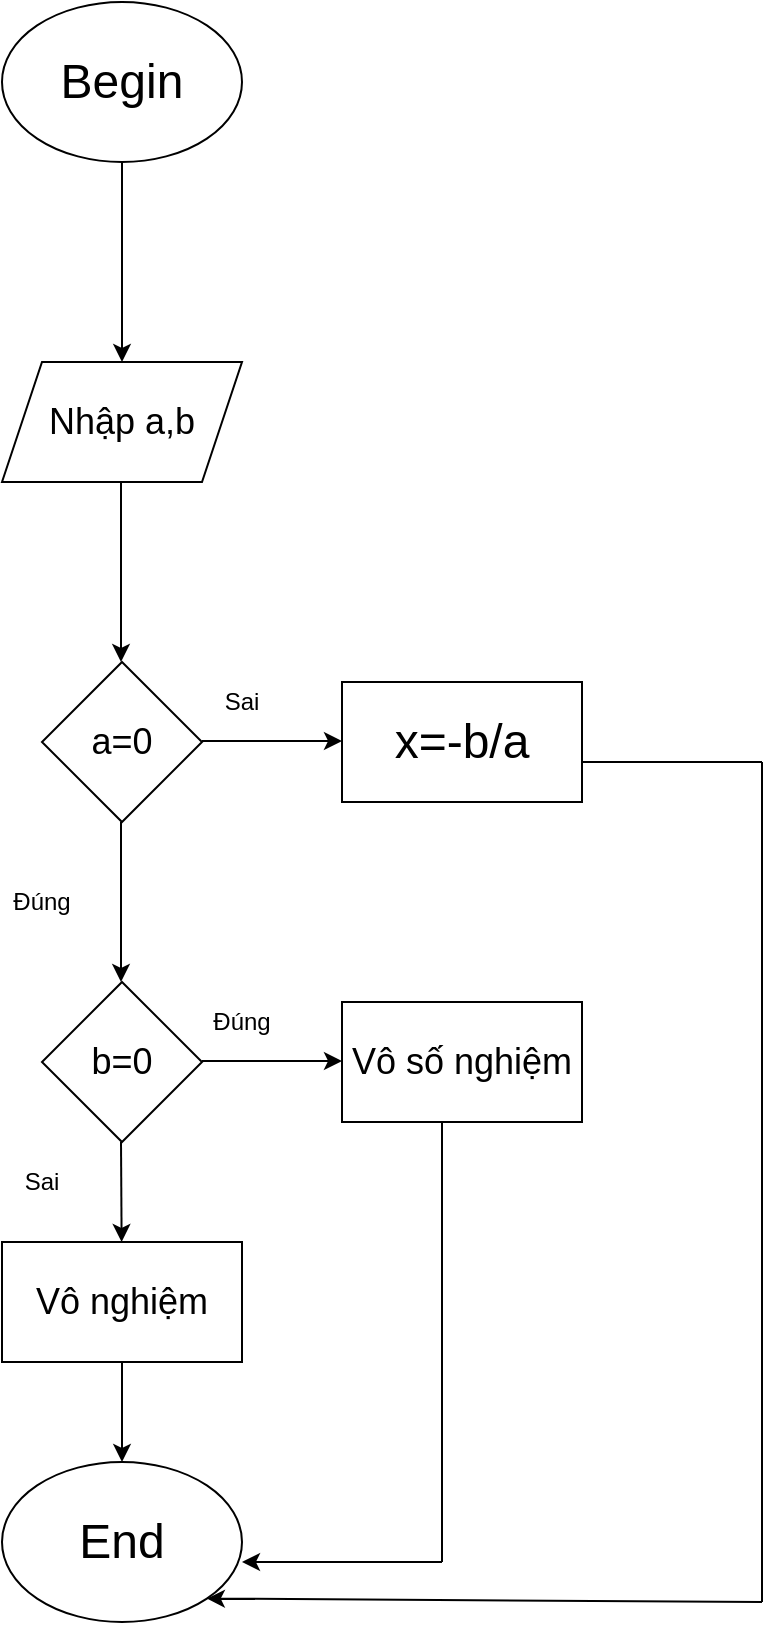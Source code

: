 <mxfile version="14.4.3" type="github">
  <diagram id="C5RBs43oDa-KdzZeNtuy" name="Page-1">
    <mxGraphModel dx="1038" dy="548" grid="1" gridSize="10" guides="1" tooltips="1" connect="1" arrows="1" fold="1" page="1" pageScale="1" pageWidth="827" pageHeight="1169" math="0" shadow="0">
      <root>
        <mxCell id="WIyWlLk6GJQsqaUBKTNV-0" />
        <mxCell id="WIyWlLk6GJQsqaUBKTNV-1" parent="WIyWlLk6GJQsqaUBKTNV-0" />
        <mxCell id="oF6mos_ocNgSfoaO7JWh-0" value="&lt;font style=&quot;font-size: 24px&quot;&gt;Begin&lt;/font&gt;" style="ellipse;whiteSpace=wrap;html=1;" vertex="1" parent="WIyWlLk6GJQsqaUBKTNV-1">
          <mxGeometry x="260" y="20" width="120" height="80" as="geometry" />
        </mxCell>
        <mxCell id="oF6mos_ocNgSfoaO7JWh-1" value="" style="endArrow=classic;html=1;" edge="1" parent="WIyWlLk6GJQsqaUBKTNV-1">
          <mxGeometry width="50" height="50" relative="1" as="geometry">
            <mxPoint x="319.5" y="260" as="sourcePoint" />
            <mxPoint x="319.5" y="350" as="targetPoint" />
          </mxGeometry>
        </mxCell>
        <mxCell id="oF6mos_ocNgSfoaO7JWh-2" value="&lt;font style=&quot;font-size: 18px&quot;&gt;a=0&lt;/font&gt;" style="rhombus;whiteSpace=wrap;html=1;" vertex="1" parent="WIyWlLk6GJQsqaUBKTNV-1">
          <mxGeometry x="280" y="350" width="80" height="80" as="geometry" />
        </mxCell>
        <mxCell id="oF6mos_ocNgSfoaO7JWh-3" value="" style="endArrow=classic;html=1;" edge="1" parent="WIyWlLk6GJQsqaUBKTNV-1">
          <mxGeometry width="50" height="50" relative="1" as="geometry">
            <mxPoint x="360" y="389.5" as="sourcePoint" />
            <mxPoint x="430" y="389.5" as="targetPoint" />
          </mxGeometry>
        </mxCell>
        <mxCell id="oF6mos_ocNgSfoaO7JWh-4" value="Sai" style="text;html=1;strokeColor=none;fillColor=none;align=center;verticalAlign=middle;whiteSpace=wrap;rounded=0;" vertex="1" parent="WIyWlLk6GJQsqaUBKTNV-1">
          <mxGeometry x="360" y="360" width="40" height="20" as="geometry" />
        </mxCell>
        <mxCell id="oF6mos_ocNgSfoaO7JWh-5" value="&lt;font style=&quot;font-size: 24px&quot;&gt;x=-b/a&lt;/font&gt;" style="rounded=0;whiteSpace=wrap;html=1;" vertex="1" parent="WIyWlLk6GJQsqaUBKTNV-1">
          <mxGeometry x="430" y="360" width="120" height="60" as="geometry" />
        </mxCell>
        <mxCell id="oF6mos_ocNgSfoaO7JWh-6" value="" style="endArrow=classic;html=1;" edge="1" parent="WIyWlLk6GJQsqaUBKTNV-1">
          <mxGeometry width="50" height="50" relative="1" as="geometry">
            <mxPoint x="319.5" y="430" as="sourcePoint" />
            <mxPoint x="319.5" y="510" as="targetPoint" />
          </mxGeometry>
        </mxCell>
        <mxCell id="oF6mos_ocNgSfoaO7JWh-7" value="Đúng" style="text;html=1;strokeColor=none;fillColor=none;align=center;verticalAlign=middle;whiteSpace=wrap;rounded=0;" vertex="1" parent="WIyWlLk6GJQsqaUBKTNV-1">
          <mxGeometry x="260" y="460" width="40" height="20" as="geometry" />
        </mxCell>
        <mxCell id="oF6mos_ocNgSfoaO7JWh-8" value="&lt;font style=&quot;font-size: 18px&quot;&gt;b=0&lt;/font&gt;" style="rhombus;whiteSpace=wrap;html=1;" vertex="1" parent="WIyWlLk6GJQsqaUBKTNV-1">
          <mxGeometry x="280" y="510" width="80" height="80" as="geometry" />
        </mxCell>
        <mxCell id="oF6mos_ocNgSfoaO7JWh-9" value="" style="endArrow=classic;html=1;" edge="1" parent="WIyWlLk6GJQsqaUBKTNV-1">
          <mxGeometry width="50" height="50" relative="1" as="geometry">
            <mxPoint x="360" y="549.5" as="sourcePoint" />
            <mxPoint x="430" y="549.5" as="targetPoint" />
          </mxGeometry>
        </mxCell>
        <mxCell id="oF6mos_ocNgSfoaO7JWh-10" value="&lt;font style=&quot;font-size: 18px&quot;&gt;Vô số nghiệm&lt;/font&gt;" style="rounded=0;whiteSpace=wrap;html=1;" vertex="1" parent="WIyWlLk6GJQsqaUBKTNV-1">
          <mxGeometry x="430" y="520" width="120" height="60" as="geometry" />
        </mxCell>
        <mxCell id="oF6mos_ocNgSfoaO7JWh-11" value="Đúng" style="text;html=1;strokeColor=none;fillColor=none;align=center;verticalAlign=middle;whiteSpace=wrap;rounded=0;" vertex="1" parent="WIyWlLk6GJQsqaUBKTNV-1">
          <mxGeometry x="360" y="520" width="40" height="20" as="geometry" />
        </mxCell>
        <mxCell id="oF6mos_ocNgSfoaO7JWh-12" value="" style="endArrow=classic;html=1;" edge="1" parent="WIyWlLk6GJQsqaUBKTNV-1" target="oF6mos_ocNgSfoaO7JWh-13">
          <mxGeometry width="50" height="50" relative="1" as="geometry">
            <mxPoint x="319.5" y="590" as="sourcePoint" />
            <mxPoint x="319.5" y="660" as="targetPoint" />
          </mxGeometry>
        </mxCell>
        <mxCell id="oF6mos_ocNgSfoaO7JWh-13" value="&lt;font style=&quot;font-size: 18px&quot;&gt;Vô nghiệm&lt;/font&gt;" style="rounded=0;whiteSpace=wrap;html=1;" vertex="1" parent="WIyWlLk6GJQsqaUBKTNV-1">
          <mxGeometry x="260" y="640" width="120" height="60" as="geometry" />
        </mxCell>
        <mxCell id="oF6mos_ocNgSfoaO7JWh-14" value="Sai" style="text;html=1;strokeColor=none;fillColor=none;align=center;verticalAlign=middle;whiteSpace=wrap;rounded=0;" vertex="1" parent="WIyWlLk6GJQsqaUBKTNV-1">
          <mxGeometry x="260" y="600" width="40" height="20" as="geometry" />
        </mxCell>
        <mxCell id="oF6mos_ocNgSfoaO7JWh-15" value="" style="endArrow=classic;html=1;" edge="1" parent="WIyWlLk6GJQsqaUBKTNV-1">
          <mxGeometry width="50" height="50" relative="1" as="geometry">
            <mxPoint x="320" y="700" as="sourcePoint" />
            <mxPoint x="320" y="750" as="targetPoint" />
          </mxGeometry>
        </mxCell>
        <mxCell id="oF6mos_ocNgSfoaO7JWh-16" value="&lt;font style=&quot;font-size: 24px&quot;&gt;End&lt;/font&gt;" style="ellipse;whiteSpace=wrap;html=1;" vertex="1" parent="WIyWlLk6GJQsqaUBKTNV-1">
          <mxGeometry x="260" y="750" width="120" height="80" as="geometry" />
        </mxCell>
        <mxCell id="oF6mos_ocNgSfoaO7JWh-18" value="" style="endArrow=classic;html=1;" edge="1" parent="WIyWlLk6GJQsqaUBKTNV-1">
          <mxGeometry width="50" height="50" relative="1" as="geometry">
            <mxPoint x="480" y="800" as="sourcePoint" />
            <mxPoint x="380" y="800" as="targetPoint" />
          </mxGeometry>
        </mxCell>
        <mxCell id="oF6mos_ocNgSfoaO7JWh-19" value="" style="endArrow=none;html=1;" edge="1" parent="WIyWlLk6GJQsqaUBKTNV-1">
          <mxGeometry width="50" height="50" relative="1" as="geometry">
            <mxPoint x="480" y="800" as="sourcePoint" />
            <mxPoint x="480" y="580" as="targetPoint" />
          </mxGeometry>
        </mxCell>
        <mxCell id="oF6mos_ocNgSfoaO7JWh-20" value="" style="endArrow=none;html=1;" edge="1" parent="WIyWlLk6GJQsqaUBKTNV-1">
          <mxGeometry width="50" height="50" relative="1" as="geometry">
            <mxPoint x="550" y="400" as="sourcePoint" />
            <mxPoint x="640" y="400" as="targetPoint" />
          </mxGeometry>
        </mxCell>
        <mxCell id="oF6mos_ocNgSfoaO7JWh-21" value="" style="endArrow=none;html=1;" edge="1" parent="WIyWlLk6GJQsqaUBKTNV-1">
          <mxGeometry width="50" height="50" relative="1" as="geometry">
            <mxPoint x="640" y="820" as="sourcePoint" />
            <mxPoint x="640" y="400" as="targetPoint" />
          </mxGeometry>
        </mxCell>
        <mxCell id="oF6mos_ocNgSfoaO7JWh-22" value="" style="endArrow=classic;html=1;entryX=1;entryY=1;entryDx=0;entryDy=0;" edge="1" parent="WIyWlLk6GJQsqaUBKTNV-1" target="oF6mos_ocNgSfoaO7JWh-16">
          <mxGeometry width="50" height="50" relative="1" as="geometry">
            <mxPoint x="640" y="820" as="sourcePoint" />
            <mxPoint x="570" y="820" as="targetPoint" />
          </mxGeometry>
        </mxCell>
        <mxCell id="oF6mos_ocNgSfoaO7JWh-24" value="&lt;font style=&quot;font-size: 18px&quot;&gt;Nhập a,b&lt;/font&gt;" style="shape=parallelogram;perimeter=parallelogramPerimeter;whiteSpace=wrap;html=1;fixedSize=1;" vertex="1" parent="WIyWlLk6GJQsqaUBKTNV-1">
          <mxGeometry x="260" y="200" width="120" height="60" as="geometry" />
        </mxCell>
        <mxCell id="oF6mos_ocNgSfoaO7JWh-25" value="" style="endArrow=classic;html=1;entryX=0.5;entryY=0;entryDx=0;entryDy=0;" edge="1" parent="WIyWlLk6GJQsqaUBKTNV-1" target="oF6mos_ocNgSfoaO7JWh-24">
          <mxGeometry width="50" height="50" relative="1" as="geometry">
            <mxPoint x="320" y="100" as="sourcePoint" />
            <mxPoint x="370" y="50" as="targetPoint" />
          </mxGeometry>
        </mxCell>
      </root>
    </mxGraphModel>
  </diagram>
</mxfile>
